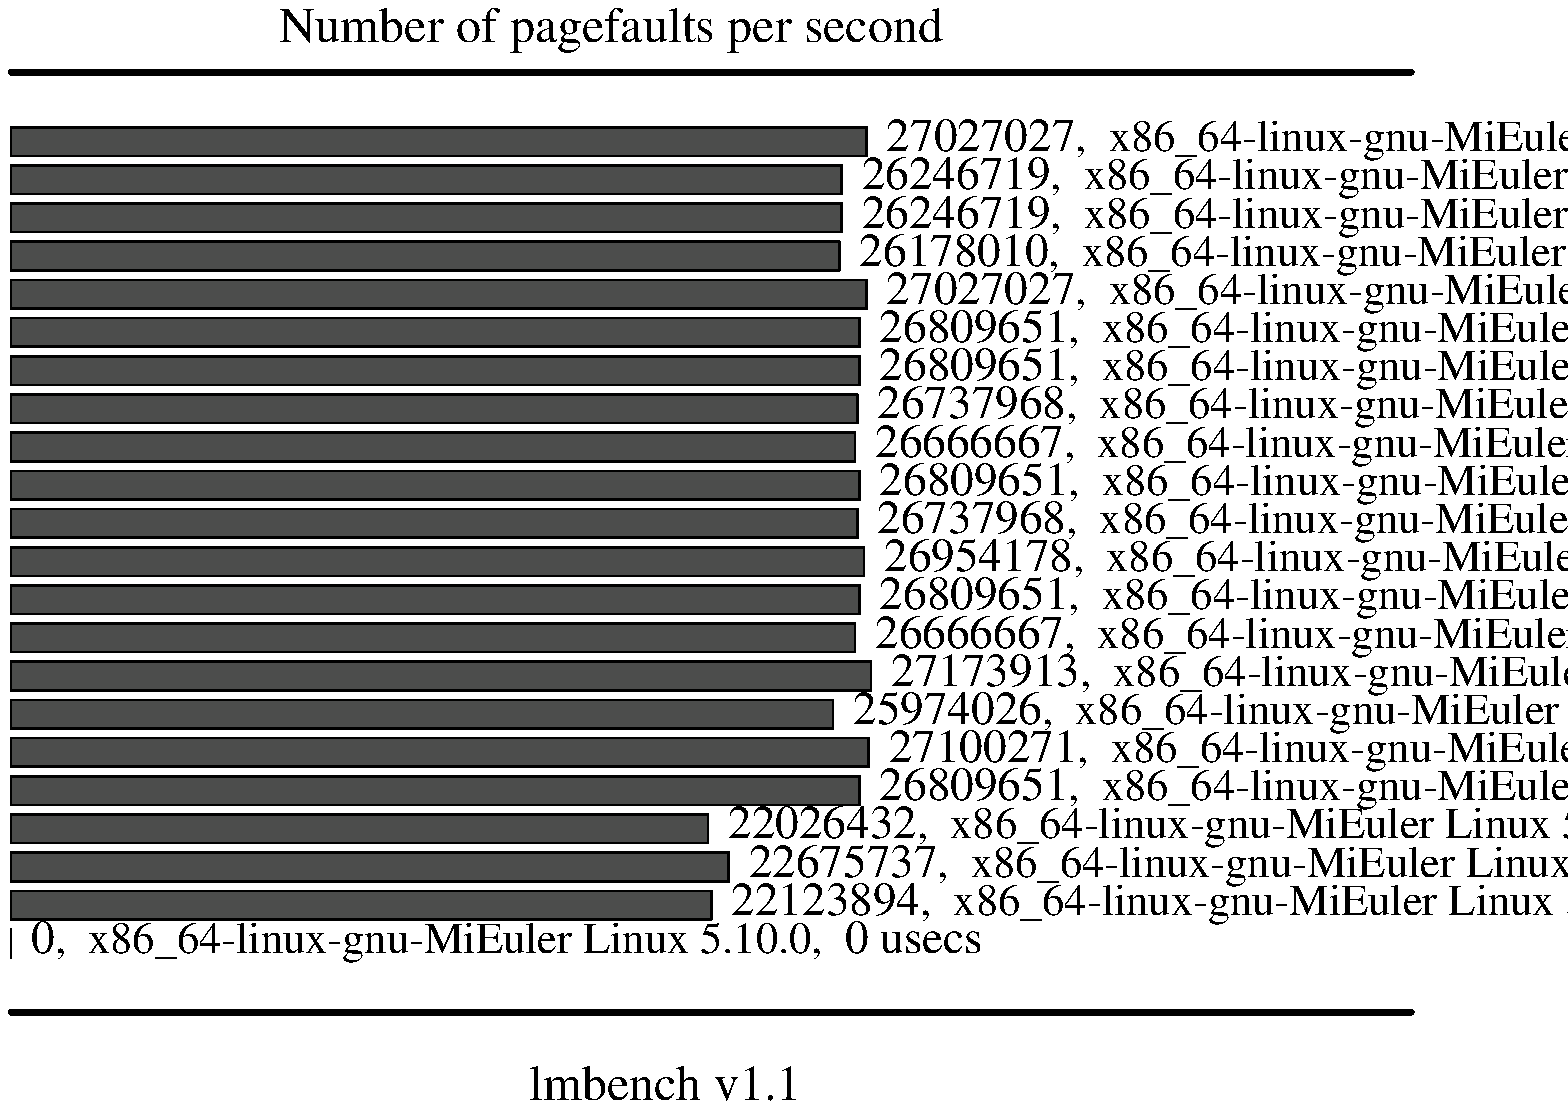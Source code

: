 .sp .75i
.po .23i
.ft R
.ps 16
.vs 21
.ce 100
\s+2Number of pagefaults per second\s0
.ce 0
.vs 
.PS
.ps 16
.vs 11
[
# Variables, tweek these.
	fillval = .12		# default fill value boxes
	xsize = 4.3		# width of the graph
	ysize = 4.2		# height of the graph
	n = 22
	boxpercent = 75 / 100
	gap = xsize / n * (1 - boxpercent)
	maxdata = 27173913
	yscale = ysize / maxdata
	xscale = xsize / maxdata

# Draw the graph borders 
	O:	box invis ht ysize wid xsize
boxht = ysize / n * boxpercent
box fill .7 wid 27027027 * xscale with .nw at O.nw - (0, gap /2 + 0 * (ysize/n))
"\s+127027027\s0,  x86_64-linux-gnu-MiEuler Linux 5.10.0,\  \s+10.0370\ usecs\s0" ljust at last box.e + .1,0
box fill .7 wid 26246719 * xscale with .nw at O.nw - (0, gap /2 + 1 * (ysize/n))
"\s+126246719\s0,  x86_64-linux-gnu-MiEuler Linux 5.10.0,\  \s+10.0381\ usecs\s0" ljust at last box.e + .1,0
box fill .7 wid 26246719 * xscale with .nw at O.nw - (0, gap /2 + 2 * (ysize/n))
"\s+126246719\s0,  x86_64-linux-gnu-MiEuler Linux 5.10.0KFENCE+,\  \s+10.0381\ usecs\s0" ljust at last box.e + .1,0
box fill .7 wid 26178010 * xscale with .nw at O.nw - (0, gap /2 + 3 * (ysize/n))
"\s+126178010\s0,  x86_64-linux-gnu-MiEuler Linux 5.10.0KFENCE+,\  \s+10.0382\ usecs\s0" ljust at last box.e + .1,0
box fill .7 wid 27027027 * xscale with .nw at O.nw - (0, gap /2 + 4 * (ysize/n))
"\s+127027027\s0,  x86_64-linux-gnu-MiEuler Linux 5.10.0KFENCE+,\  \s+10.0370\ usecs\s0" ljust at last box.e + .1,0
box fill .7 wid 26809651 * xscale with .nw at O.nw - (0, gap /2 + 5 * (ysize/n))
"\s+126809651\s0,  x86_64-linux-gnu-MiEuler Linux 5.10.0KFENCE+,\  \s+10.0373\ usecs\s0" ljust at last box.e + .1,0
box fill .7 wid 26809651 * xscale with .nw at O.nw - (0, gap /2 + 6 * (ysize/n))
"\s+126809651\s0,  x86_64-linux-gnu-MiEuler Linux 5.10.0KFENCE+,\  \s+10.0373\ usecs\s0" ljust at last box.e + .1,0
box fill .7 wid 26737968 * xscale with .nw at O.nw - (0, gap /2 + 7 * (ysize/n))
"\s+126737968\s0,  x86_64-linux-gnu-MiEuler Linux 5.10.0KFENCE+,\  \s+10.0374\ usecs\s0" ljust at last box.e + .1,0
box fill .7 wid 26666667 * xscale with .nw at O.nw - (0, gap /2 + 8 * (ysize/n))
"\s+126666667\s0,  x86_64-linux-gnu-MiEuler Linux 5.10.0KFENCE+,\  \s+10.0375\ usecs\s0" ljust at last box.e + .1,0
box fill .7 wid 26809651 * xscale with .nw at O.nw - (0, gap /2 + 9 * (ysize/n))
"\s+126809651\s0,  x86_64-linux-gnu-MiEuler Linux 5.10.0KFENCE+,\  \s+10.0373\ usecs\s0" ljust at last box.e + .1,0
box fill .7 wid 26737968 * xscale with .nw at O.nw - (0, gap /2 + 10 * (ysize/n))
"\s+126737968\s0,  x86_64-linux-gnu-MiEuler Linux 5.10.0KFENCE+,\  \s+10.0374\ usecs\s0" ljust at last box.e + .1,0
box fill .7 wid 26954178 * xscale with .nw at O.nw - (0, gap /2 + 11 * (ysize/n))
"\s+126954178\s0,  x86_64-linux-gnu-MiEuler Linux 5.10.0KFENCE+,\  \s+10.0371\ usecs\s0" ljust at last box.e + .1,0
box fill .7 wid 26809651 * xscale with .nw at O.nw - (0, gap /2 + 12 * (ysize/n))
"\s+126809651\s0,  x86_64-linux-gnu-MiEuler Linux 5.10.0,\  \s+10.0373\ usecs\s0" ljust at last box.e + .1,0
box fill .7 wid 26666667 * xscale with .nw at O.nw - (0, gap /2 + 13 * (ysize/n))
"\s+126666667\s0,  x86_64-linux-gnu-MiEuler Linux 5.10.0KFENCE+,\  \s+10.0375\ usecs\s0" ljust at last box.e + .1,0
box fill .7 wid 27173913 * xscale with .nw at O.nw - (0, gap /2 + 14 * (ysize/n))
"\s+127173913\s0,  x86_64-linux-gnu-MiEuler Linux 5.10.0KFENCE+,\  \s+10.0368\ usecs\s0" ljust at last box.e + .1,0
box fill .7 wid 25974026 * xscale with .nw at O.nw - (0, gap /2 + 15 * (ysize/n))
"\s+125974026\s0,  x86_64-linux-gnu-MiEuler Linux 5.10.0,\  \s+10.0385\ usecs\s0" ljust at last box.e + .1,0
box fill .7 wid 27100271 * xscale with .nw at O.nw - (0, gap /2 + 16 * (ysize/n))
"\s+127100271\s0,  x86_64-linux-gnu-MiEuler Linux 5.10.0,\  \s+10.0369\ usecs\s0" ljust at last box.e + .1,0
box fill .7 wid 26809651 * xscale with .nw at O.nw - (0, gap /2 + 17 * (ysize/n))
"\s+126809651\s0,  x86_64-linux-gnu-MiEuler Linux 5.10.0,\  \s+10.0373\ usecs\s0" ljust at last box.e + .1,0
box fill .7 wid 22026432 * xscale with .nw at O.nw - (0, gap /2 + 18 * (ysize/n))
"\s+122026432\s0,  x86_64-linux-gnu-MiEuler Linux 5.10.0,\  \s+10.0454\ usecs\s0" ljust at last box.e + .1,0
box fill .7 wid 22675737 * xscale with .nw at O.nw - (0, gap /2 + 19 * (ysize/n))
"\s+122675737\s0,  x86_64-linux-gnu-MiEuler Linux 5.10.0,\  \s+10.0441\ usecs\s0" ljust at last box.e + .1,0
box fill .7 wid 22123894 * xscale with .nw at O.nw - (0, gap /2 + 20 * (ysize/n))
"\s+122123894\s0,  x86_64-linux-gnu-MiEuler Linux 5.10.0,\  \s+10.0452\ usecs\s0" ljust at last box.e + .1,0
box fill .7 wid 0 * xscale with .nw at O.nw - (0, gap /2 + 21 * (ysize/n))
"\s+10\s0,  x86_64-linux-gnu-MiEuler Linux 5.10.0,\  \s+10\ usecs\s0" ljust at last box.e + .1,0
]
box invis wid last [].wid + .5 ht last [].ht + .5 with .nw at last [].nw + (-.25, .25)
move to last [].nw + 0,.25
line thick 2 right 7
move to last [].sw - 0,.25
line thick 2 right 7
.PE
.ft
.ps
.vs
.po
.po .5i
.ft R
.ps 16
.vs 21
.sp .5
.ce 100
\s+2lmbench v1.1\s0
.po
.ft
.ps
.vs
.ce 0

